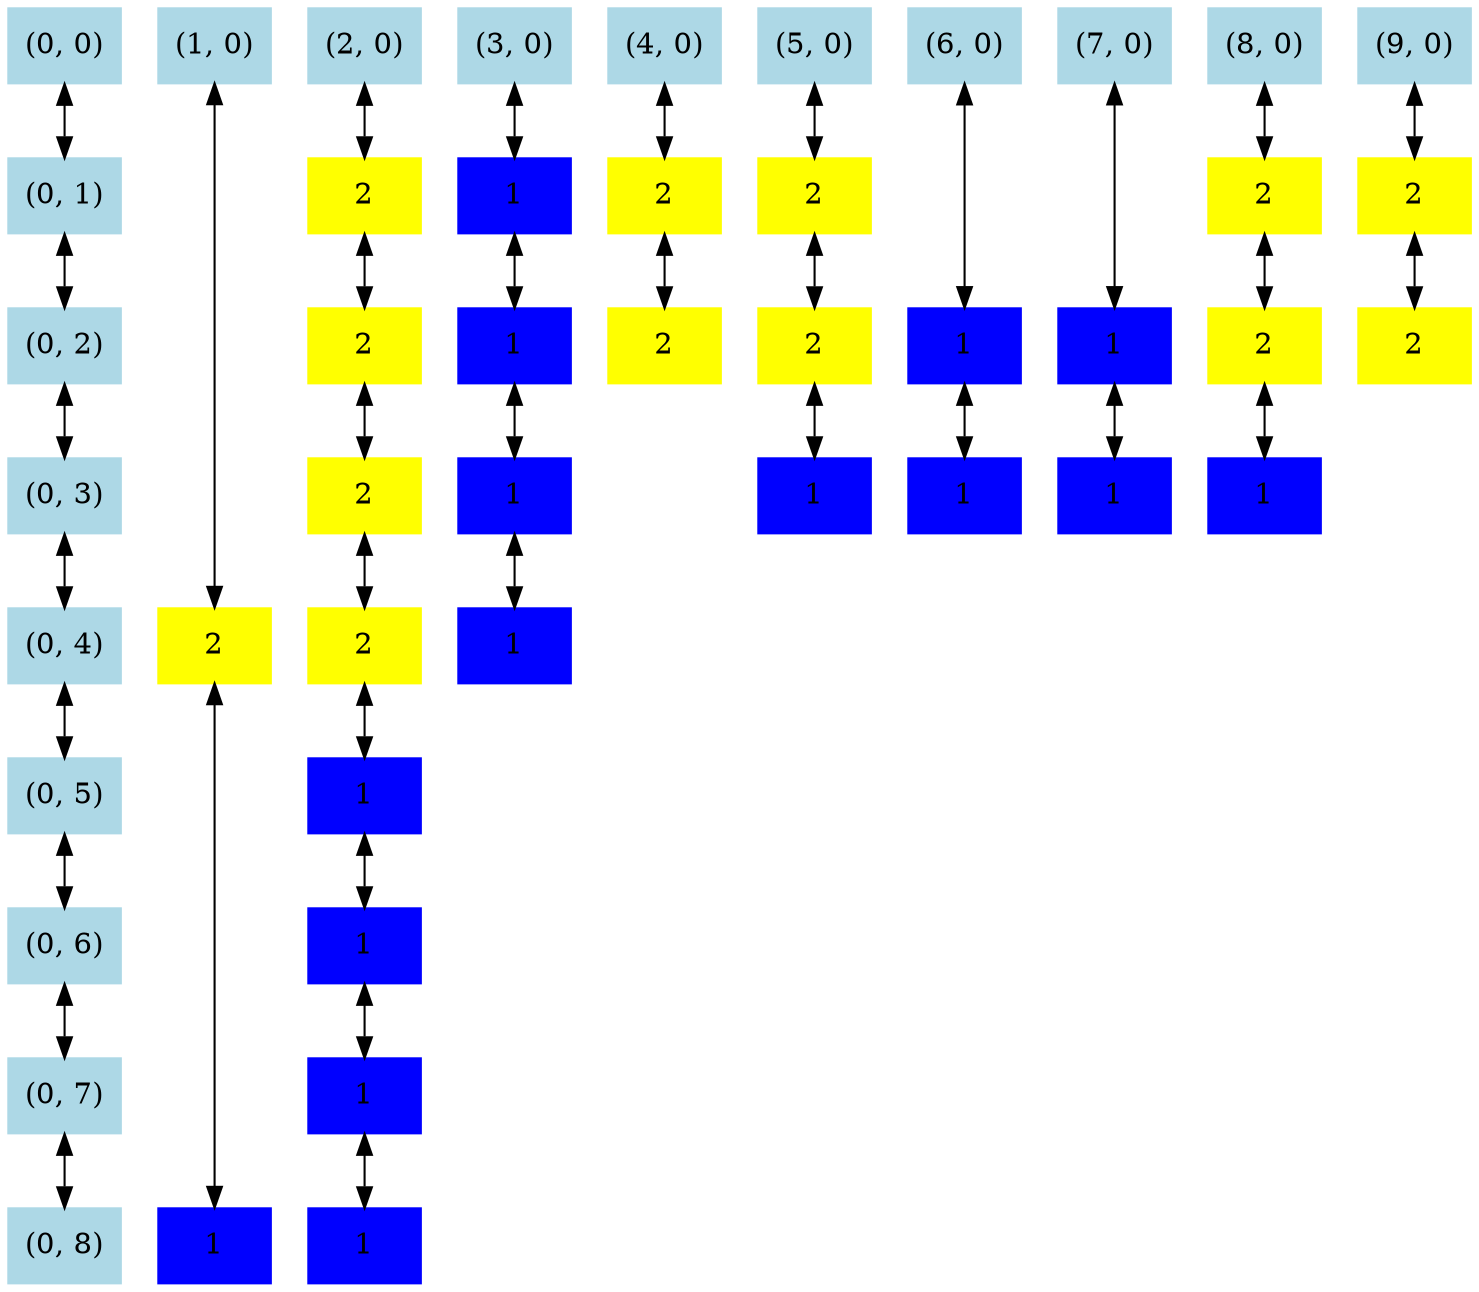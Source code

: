 digraph {
	node [shape=box style=filled]
	{
		rank=same
		node [color=lightblue]
		node00 [label="(0, 0)"]
		rank=same
		node [color=lightblue]
		node10 [label="(1, 0)"]
		rank=same
		node [color=lightblue]
		node20 [label="(2, 0)"]
		rank=same
		node [color=lightblue]
		node30 [label="(3, 0)"]
		rank=same
		node [color=lightblue]
		node40 [label="(4, 0)"]
		rank=same
		node [color=lightblue]
		node50 [label="(5, 0)"]
		rank=same
		node [color=lightblue]
		node60 [label="(6, 0)"]
		rank=same
		node [color=lightblue]
		node70 [label="(7, 0)"]
		rank=same
		node [color=lightblue]
		node80 [label="(8, 0)"]
		rank=same
		node [color=lightblue]
		node90 [label="(9, 0)"]
	}
	{
		rank=same
		node [color=lightblue]
		node01 [label="(0, 1)"]
		rank=same
		node [color=yellow]
		node21 [label=2]
		rank=same
		node [color=blue]
		node31 [label=1]
		rank=same
		node [color=yellow]
		node41 [label=2]
		rank=same
		node [color=yellow]
		node51 [label=2]
		rank=same
		node [color=yellow]
		node81 [label=2]
		rank=same
		node [color=yellow]
		node91 [label=2]
	}
	{
		rank=same
		node [color=lightblue]
		node02 [label="(0, 2)"]
		rank=same
		node [color=yellow]
		node22 [label=2]
		rank=same
		node [color=blue]
		node32 [label=1]
		rank=same
		node [color=yellow]
		node42 [label=2]
		rank=same
		node [color=yellow]
		node52 [label=2]
		rank=same
		node [color=blue]
		node62 [label=1]
		rank=same
		node [color=blue]
		node72 [label=1]
		rank=same
		node [color=yellow]
		node82 [label=2]
		rank=same
		node [color=yellow]
		node92 [label=2]
	}
	{
		rank=same
		node [color=lightblue]
		node03 [label="(0, 3)"]
		rank=same
		node [color=yellow]
		node23 [label=2]
		rank=same
		node [color=blue]
		node33 [label=1]
		rank=same
		node [color=blue]
		node53 [label=1]
		rank=same
		node [color=blue]
		node63 [label=1]
		rank=same
		node [color=blue]
		node73 [label=1]
		rank=same
		node [color=blue]
		node83 [label=1]
	}
	{
		rank=same
		node [color=lightblue]
		node04 [label="(0, 4)"]
		rank=same
		node [color=yellow]
		node14 [label=2]
		rank=same
		node [color=yellow]
		node24 [label=2]
		rank=same
		node [color=blue]
		node34 [label=1]
	}
	{
		rank=same
		node [color=lightblue]
		node05 [label="(0, 5)"]
		rank=same
		node [color=blue]
		node25 [label=1]
	}
	{
		rank=same
		node [color=lightblue]
		node06 [label="(0, 6)"]
		rank=same
		node [color=blue]
		node26 [label=1]
	}
	{
		rank=same
		node [color=lightblue]
		node07 [label="(0, 7)"]
		rank=same
		node [color=blue]
		node27 [label=1]
	}
	{
		rank=same
		node [color=lightblue]
		node08 [label="(0, 8)"]
		rank=same
		node [color=blue]
		node18 [label=1]
		rank=same
		node [color=blue]
		node28 [label=1]
	}
	node00 -> node01 [dir=both]
	node01 -> node02 [dir=both]
	node02 -> node03 [dir=both]
	node03 -> node04 [dir=both]
	node04 -> node05 [dir=both]
	node05 -> node06 [dir=both]
	node06 -> node07 [dir=both]
	node07 -> node08 [dir=both]
	node10 -> node14 [dir=both]
	node14 -> node18 [dir=both]
	node20 -> node21 [dir=both]
	node21 -> node22 [dir=both]
	node22 -> node23 [dir=both]
	node23 -> node24 [dir=both]
	node24 -> node25 [dir=both]
	node25 -> node26 [dir=both]
	node26 -> node27 [dir=both]
	node27 -> node28 [dir=both]
	node30 -> node31 [dir=both]
	node31 -> node32 [dir=both]
	node32 -> node33 [dir=both]
	node33 -> node34 [dir=both]
	node40 -> node41 [dir=both]
	node41 -> node42 [dir=both]
	node50 -> node51 [dir=both]
	node51 -> node52 [dir=both]
	node52 -> node53 [dir=both]
	node60 -> node62 [dir=both]
	node62 -> node63 [dir=both]
	node70 -> node72 [dir=both]
	node72 -> node73 [dir=both]
	node80 -> node81 [dir=both]
	node81 -> node82 [dir=both]
	node82 -> node83 [dir=both]
	node90 -> node91 [dir=both]
	node91 -> node92 [dir=both]
}
